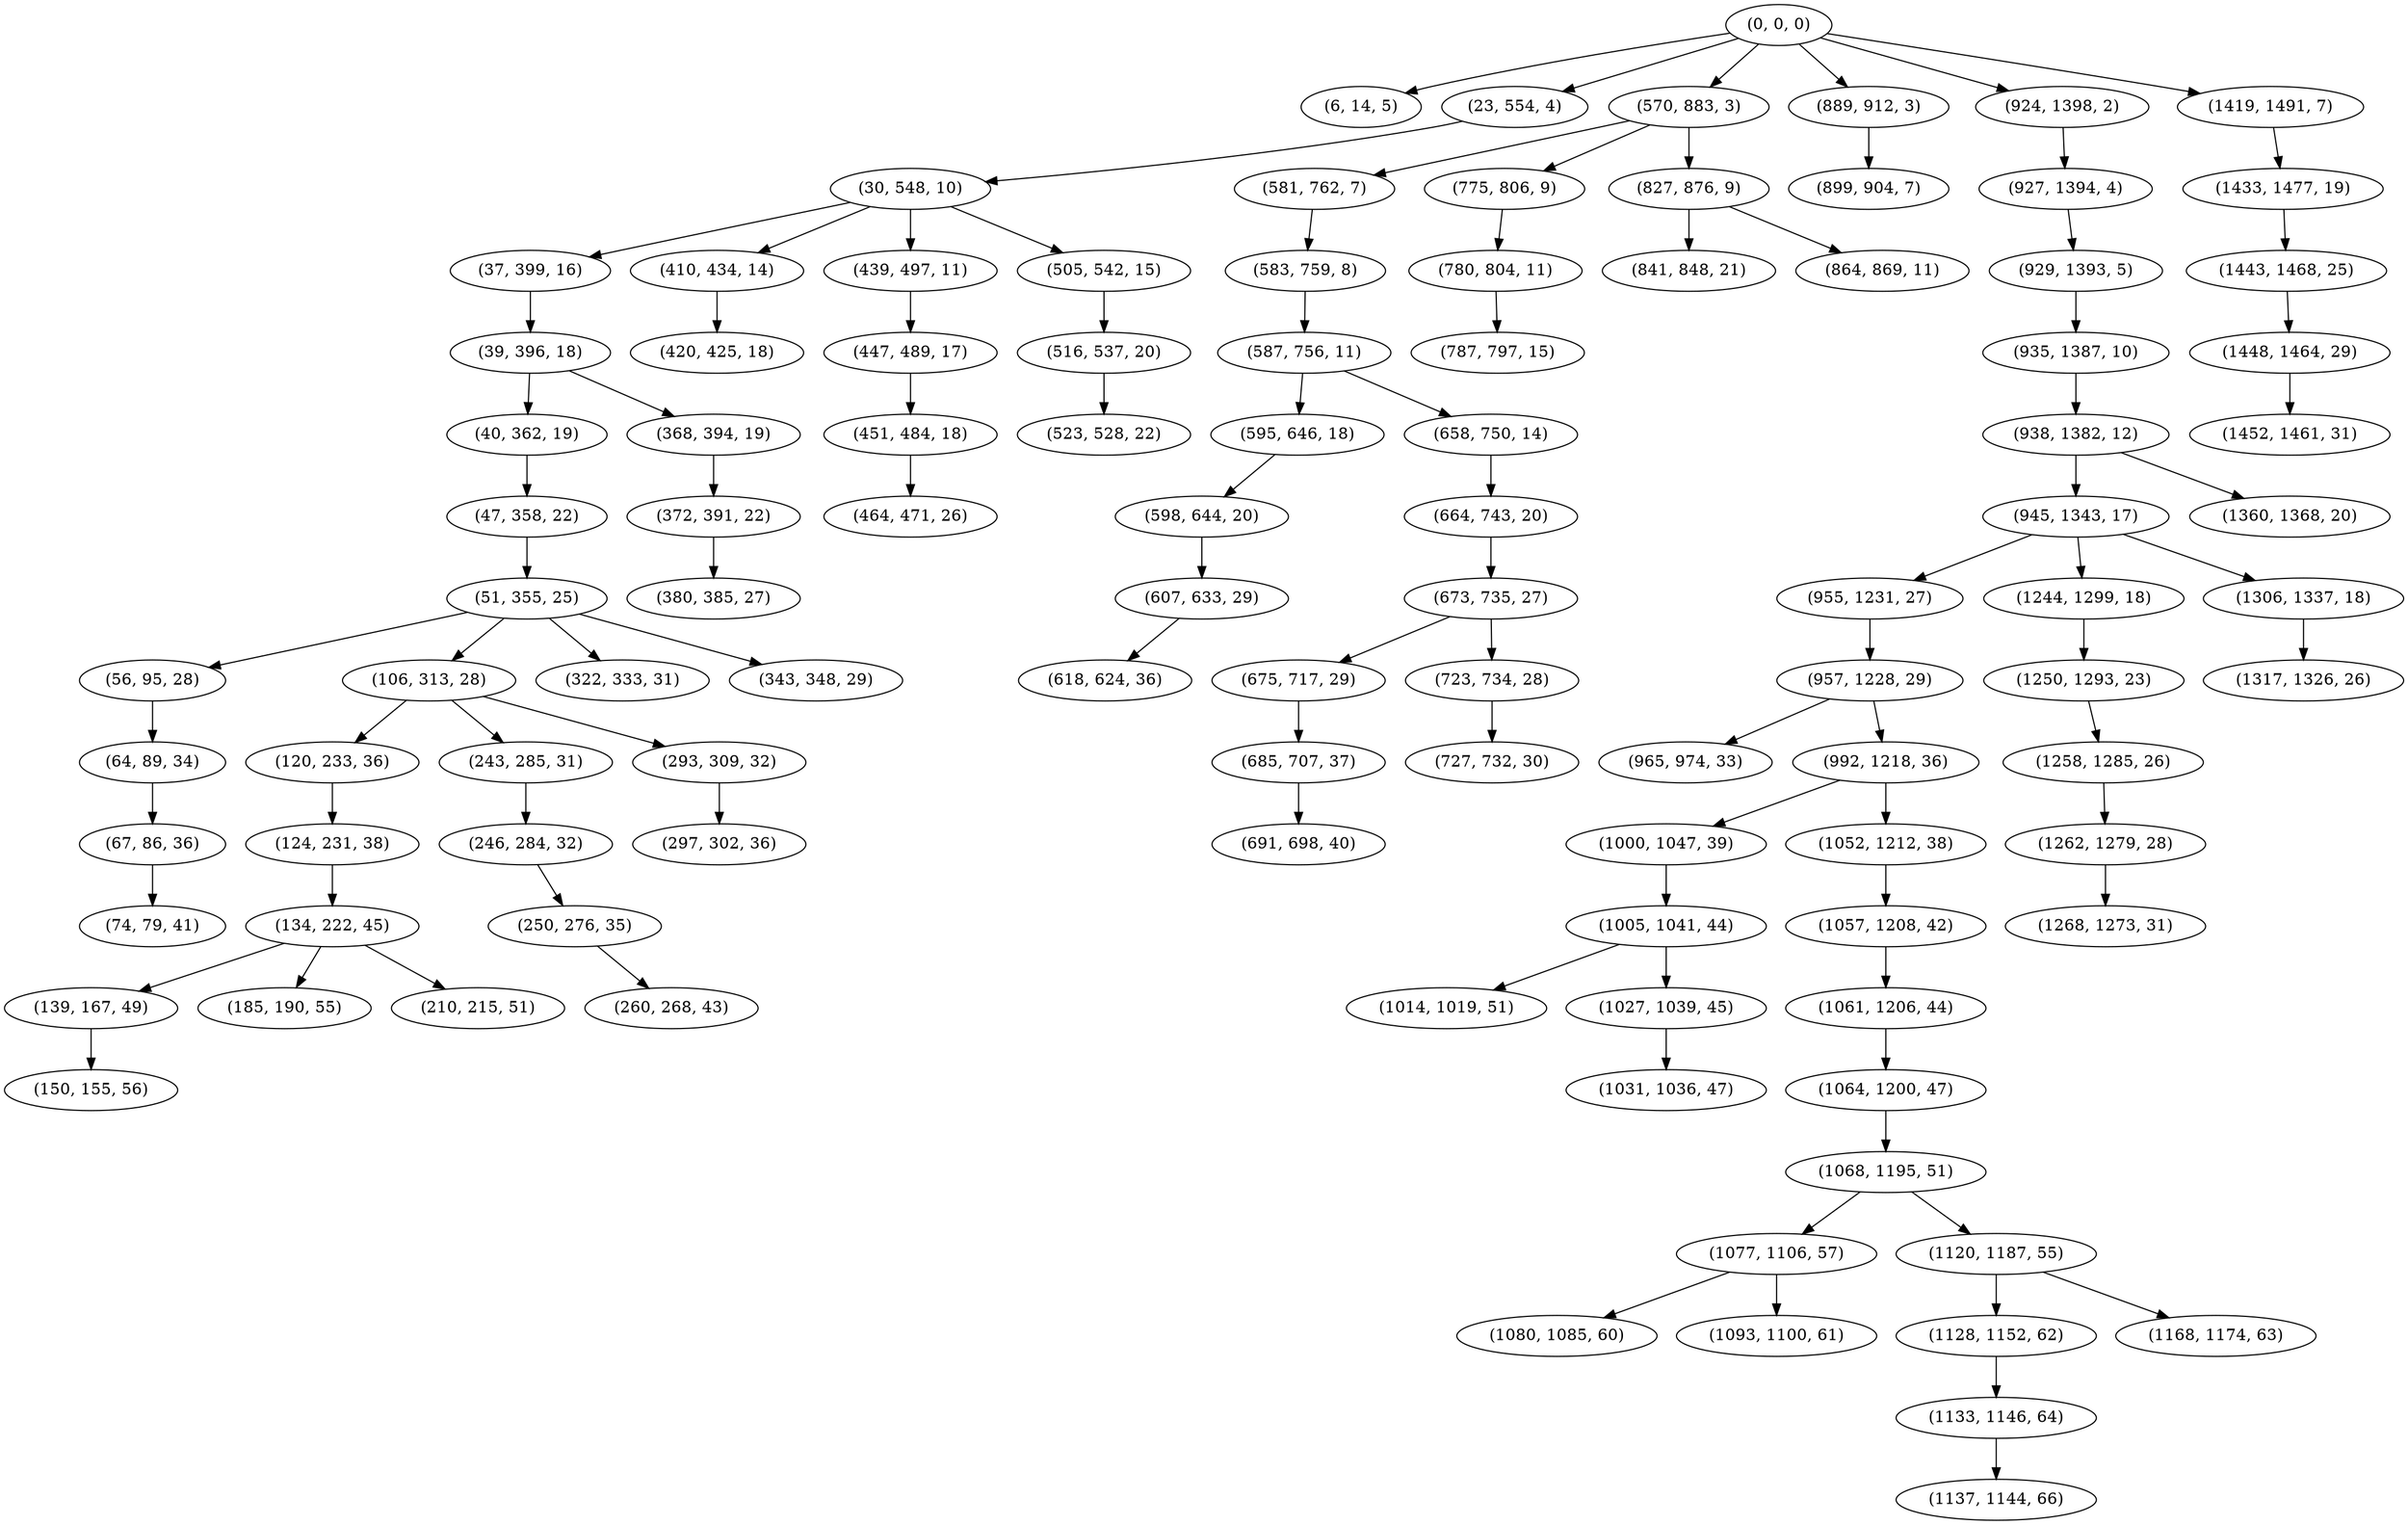 digraph tree {
    "(0, 0, 0)";
    "(6, 14, 5)";
    "(23, 554, 4)";
    "(30, 548, 10)";
    "(37, 399, 16)";
    "(39, 396, 18)";
    "(40, 362, 19)";
    "(47, 358, 22)";
    "(51, 355, 25)";
    "(56, 95, 28)";
    "(64, 89, 34)";
    "(67, 86, 36)";
    "(74, 79, 41)";
    "(106, 313, 28)";
    "(120, 233, 36)";
    "(124, 231, 38)";
    "(134, 222, 45)";
    "(139, 167, 49)";
    "(150, 155, 56)";
    "(185, 190, 55)";
    "(210, 215, 51)";
    "(243, 285, 31)";
    "(246, 284, 32)";
    "(250, 276, 35)";
    "(260, 268, 43)";
    "(293, 309, 32)";
    "(297, 302, 36)";
    "(322, 333, 31)";
    "(343, 348, 29)";
    "(368, 394, 19)";
    "(372, 391, 22)";
    "(380, 385, 27)";
    "(410, 434, 14)";
    "(420, 425, 18)";
    "(439, 497, 11)";
    "(447, 489, 17)";
    "(451, 484, 18)";
    "(464, 471, 26)";
    "(505, 542, 15)";
    "(516, 537, 20)";
    "(523, 528, 22)";
    "(570, 883, 3)";
    "(581, 762, 7)";
    "(583, 759, 8)";
    "(587, 756, 11)";
    "(595, 646, 18)";
    "(598, 644, 20)";
    "(607, 633, 29)";
    "(618, 624, 36)";
    "(658, 750, 14)";
    "(664, 743, 20)";
    "(673, 735, 27)";
    "(675, 717, 29)";
    "(685, 707, 37)";
    "(691, 698, 40)";
    "(723, 734, 28)";
    "(727, 732, 30)";
    "(775, 806, 9)";
    "(780, 804, 11)";
    "(787, 797, 15)";
    "(827, 876, 9)";
    "(841, 848, 21)";
    "(864, 869, 11)";
    "(889, 912, 3)";
    "(899, 904, 7)";
    "(924, 1398, 2)";
    "(927, 1394, 4)";
    "(929, 1393, 5)";
    "(935, 1387, 10)";
    "(938, 1382, 12)";
    "(945, 1343, 17)";
    "(955, 1231, 27)";
    "(957, 1228, 29)";
    "(965, 974, 33)";
    "(992, 1218, 36)";
    "(1000, 1047, 39)";
    "(1005, 1041, 44)";
    "(1014, 1019, 51)";
    "(1027, 1039, 45)";
    "(1031, 1036, 47)";
    "(1052, 1212, 38)";
    "(1057, 1208, 42)";
    "(1061, 1206, 44)";
    "(1064, 1200, 47)";
    "(1068, 1195, 51)";
    "(1077, 1106, 57)";
    "(1080, 1085, 60)";
    "(1093, 1100, 61)";
    "(1120, 1187, 55)";
    "(1128, 1152, 62)";
    "(1133, 1146, 64)";
    "(1137, 1144, 66)";
    "(1168, 1174, 63)";
    "(1244, 1299, 18)";
    "(1250, 1293, 23)";
    "(1258, 1285, 26)";
    "(1262, 1279, 28)";
    "(1268, 1273, 31)";
    "(1306, 1337, 18)";
    "(1317, 1326, 26)";
    "(1360, 1368, 20)";
    "(1419, 1491, 7)";
    "(1433, 1477, 19)";
    "(1443, 1468, 25)";
    "(1448, 1464, 29)";
    "(1452, 1461, 31)";
    "(0, 0, 0)" -> "(6, 14, 5)";
    "(0, 0, 0)" -> "(23, 554, 4)";
    "(0, 0, 0)" -> "(570, 883, 3)";
    "(0, 0, 0)" -> "(889, 912, 3)";
    "(0, 0, 0)" -> "(924, 1398, 2)";
    "(0, 0, 0)" -> "(1419, 1491, 7)";
    "(23, 554, 4)" -> "(30, 548, 10)";
    "(30, 548, 10)" -> "(37, 399, 16)";
    "(30, 548, 10)" -> "(410, 434, 14)";
    "(30, 548, 10)" -> "(439, 497, 11)";
    "(30, 548, 10)" -> "(505, 542, 15)";
    "(37, 399, 16)" -> "(39, 396, 18)";
    "(39, 396, 18)" -> "(40, 362, 19)";
    "(39, 396, 18)" -> "(368, 394, 19)";
    "(40, 362, 19)" -> "(47, 358, 22)";
    "(47, 358, 22)" -> "(51, 355, 25)";
    "(51, 355, 25)" -> "(56, 95, 28)";
    "(51, 355, 25)" -> "(106, 313, 28)";
    "(51, 355, 25)" -> "(322, 333, 31)";
    "(51, 355, 25)" -> "(343, 348, 29)";
    "(56, 95, 28)" -> "(64, 89, 34)";
    "(64, 89, 34)" -> "(67, 86, 36)";
    "(67, 86, 36)" -> "(74, 79, 41)";
    "(106, 313, 28)" -> "(120, 233, 36)";
    "(106, 313, 28)" -> "(243, 285, 31)";
    "(106, 313, 28)" -> "(293, 309, 32)";
    "(120, 233, 36)" -> "(124, 231, 38)";
    "(124, 231, 38)" -> "(134, 222, 45)";
    "(134, 222, 45)" -> "(139, 167, 49)";
    "(134, 222, 45)" -> "(185, 190, 55)";
    "(134, 222, 45)" -> "(210, 215, 51)";
    "(139, 167, 49)" -> "(150, 155, 56)";
    "(243, 285, 31)" -> "(246, 284, 32)";
    "(246, 284, 32)" -> "(250, 276, 35)";
    "(250, 276, 35)" -> "(260, 268, 43)";
    "(293, 309, 32)" -> "(297, 302, 36)";
    "(368, 394, 19)" -> "(372, 391, 22)";
    "(372, 391, 22)" -> "(380, 385, 27)";
    "(410, 434, 14)" -> "(420, 425, 18)";
    "(439, 497, 11)" -> "(447, 489, 17)";
    "(447, 489, 17)" -> "(451, 484, 18)";
    "(451, 484, 18)" -> "(464, 471, 26)";
    "(505, 542, 15)" -> "(516, 537, 20)";
    "(516, 537, 20)" -> "(523, 528, 22)";
    "(570, 883, 3)" -> "(581, 762, 7)";
    "(570, 883, 3)" -> "(775, 806, 9)";
    "(570, 883, 3)" -> "(827, 876, 9)";
    "(581, 762, 7)" -> "(583, 759, 8)";
    "(583, 759, 8)" -> "(587, 756, 11)";
    "(587, 756, 11)" -> "(595, 646, 18)";
    "(587, 756, 11)" -> "(658, 750, 14)";
    "(595, 646, 18)" -> "(598, 644, 20)";
    "(598, 644, 20)" -> "(607, 633, 29)";
    "(607, 633, 29)" -> "(618, 624, 36)";
    "(658, 750, 14)" -> "(664, 743, 20)";
    "(664, 743, 20)" -> "(673, 735, 27)";
    "(673, 735, 27)" -> "(675, 717, 29)";
    "(673, 735, 27)" -> "(723, 734, 28)";
    "(675, 717, 29)" -> "(685, 707, 37)";
    "(685, 707, 37)" -> "(691, 698, 40)";
    "(723, 734, 28)" -> "(727, 732, 30)";
    "(775, 806, 9)" -> "(780, 804, 11)";
    "(780, 804, 11)" -> "(787, 797, 15)";
    "(827, 876, 9)" -> "(841, 848, 21)";
    "(827, 876, 9)" -> "(864, 869, 11)";
    "(889, 912, 3)" -> "(899, 904, 7)";
    "(924, 1398, 2)" -> "(927, 1394, 4)";
    "(927, 1394, 4)" -> "(929, 1393, 5)";
    "(929, 1393, 5)" -> "(935, 1387, 10)";
    "(935, 1387, 10)" -> "(938, 1382, 12)";
    "(938, 1382, 12)" -> "(945, 1343, 17)";
    "(938, 1382, 12)" -> "(1360, 1368, 20)";
    "(945, 1343, 17)" -> "(955, 1231, 27)";
    "(945, 1343, 17)" -> "(1244, 1299, 18)";
    "(945, 1343, 17)" -> "(1306, 1337, 18)";
    "(955, 1231, 27)" -> "(957, 1228, 29)";
    "(957, 1228, 29)" -> "(965, 974, 33)";
    "(957, 1228, 29)" -> "(992, 1218, 36)";
    "(992, 1218, 36)" -> "(1000, 1047, 39)";
    "(992, 1218, 36)" -> "(1052, 1212, 38)";
    "(1000, 1047, 39)" -> "(1005, 1041, 44)";
    "(1005, 1041, 44)" -> "(1014, 1019, 51)";
    "(1005, 1041, 44)" -> "(1027, 1039, 45)";
    "(1027, 1039, 45)" -> "(1031, 1036, 47)";
    "(1052, 1212, 38)" -> "(1057, 1208, 42)";
    "(1057, 1208, 42)" -> "(1061, 1206, 44)";
    "(1061, 1206, 44)" -> "(1064, 1200, 47)";
    "(1064, 1200, 47)" -> "(1068, 1195, 51)";
    "(1068, 1195, 51)" -> "(1077, 1106, 57)";
    "(1068, 1195, 51)" -> "(1120, 1187, 55)";
    "(1077, 1106, 57)" -> "(1080, 1085, 60)";
    "(1077, 1106, 57)" -> "(1093, 1100, 61)";
    "(1120, 1187, 55)" -> "(1128, 1152, 62)";
    "(1120, 1187, 55)" -> "(1168, 1174, 63)";
    "(1128, 1152, 62)" -> "(1133, 1146, 64)";
    "(1133, 1146, 64)" -> "(1137, 1144, 66)";
    "(1244, 1299, 18)" -> "(1250, 1293, 23)";
    "(1250, 1293, 23)" -> "(1258, 1285, 26)";
    "(1258, 1285, 26)" -> "(1262, 1279, 28)";
    "(1262, 1279, 28)" -> "(1268, 1273, 31)";
    "(1306, 1337, 18)" -> "(1317, 1326, 26)";
    "(1419, 1491, 7)" -> "(1433, 1477, 19)";
    "(1433, 1477, 19)" -> "(1443, 1468, 25)";
    "(1443, 1468, 25)" -> "(1448, 1464, 29)";
    "(1448, 1464, 29)" -> "(1452, 1461, 31)";
}
